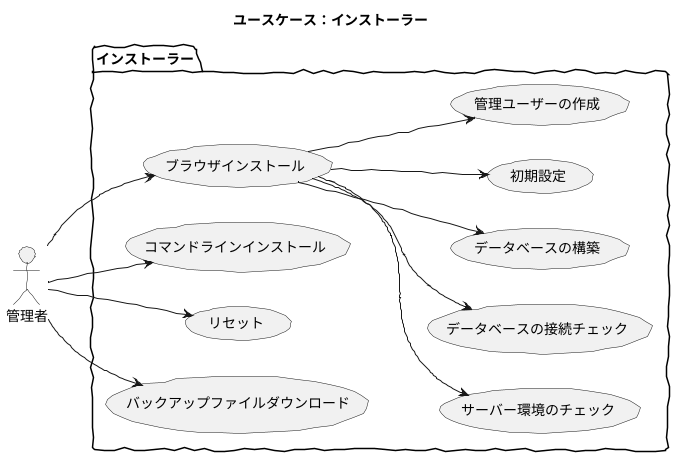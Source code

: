 @startuml

skinparam handwritten true
skinparam backgroundColor white

title ユースケース：インストーラー

actor 管理者

package インストーラー {
	left to right direction
	管理者 -down-> (ブラウザインストール)
	管理者 -down-> (コマンドラインインストール)
	(ブラウザインストール) -down-> (サーバー環境のチェック)
	(ブラウザインストール) -down-> (データベースの接続チェック)
	(ブラウザインストール) -down-> (データベースの構築)
	(ブラウザインストール) -down-> (初期設定)
	(ブラウザインストール) -down-> (管理ユーザーの作成)
	管理者 -down-> (リセット)
	管理者 -down-> (バックアップファイルダウンロード)
}

@enduml
